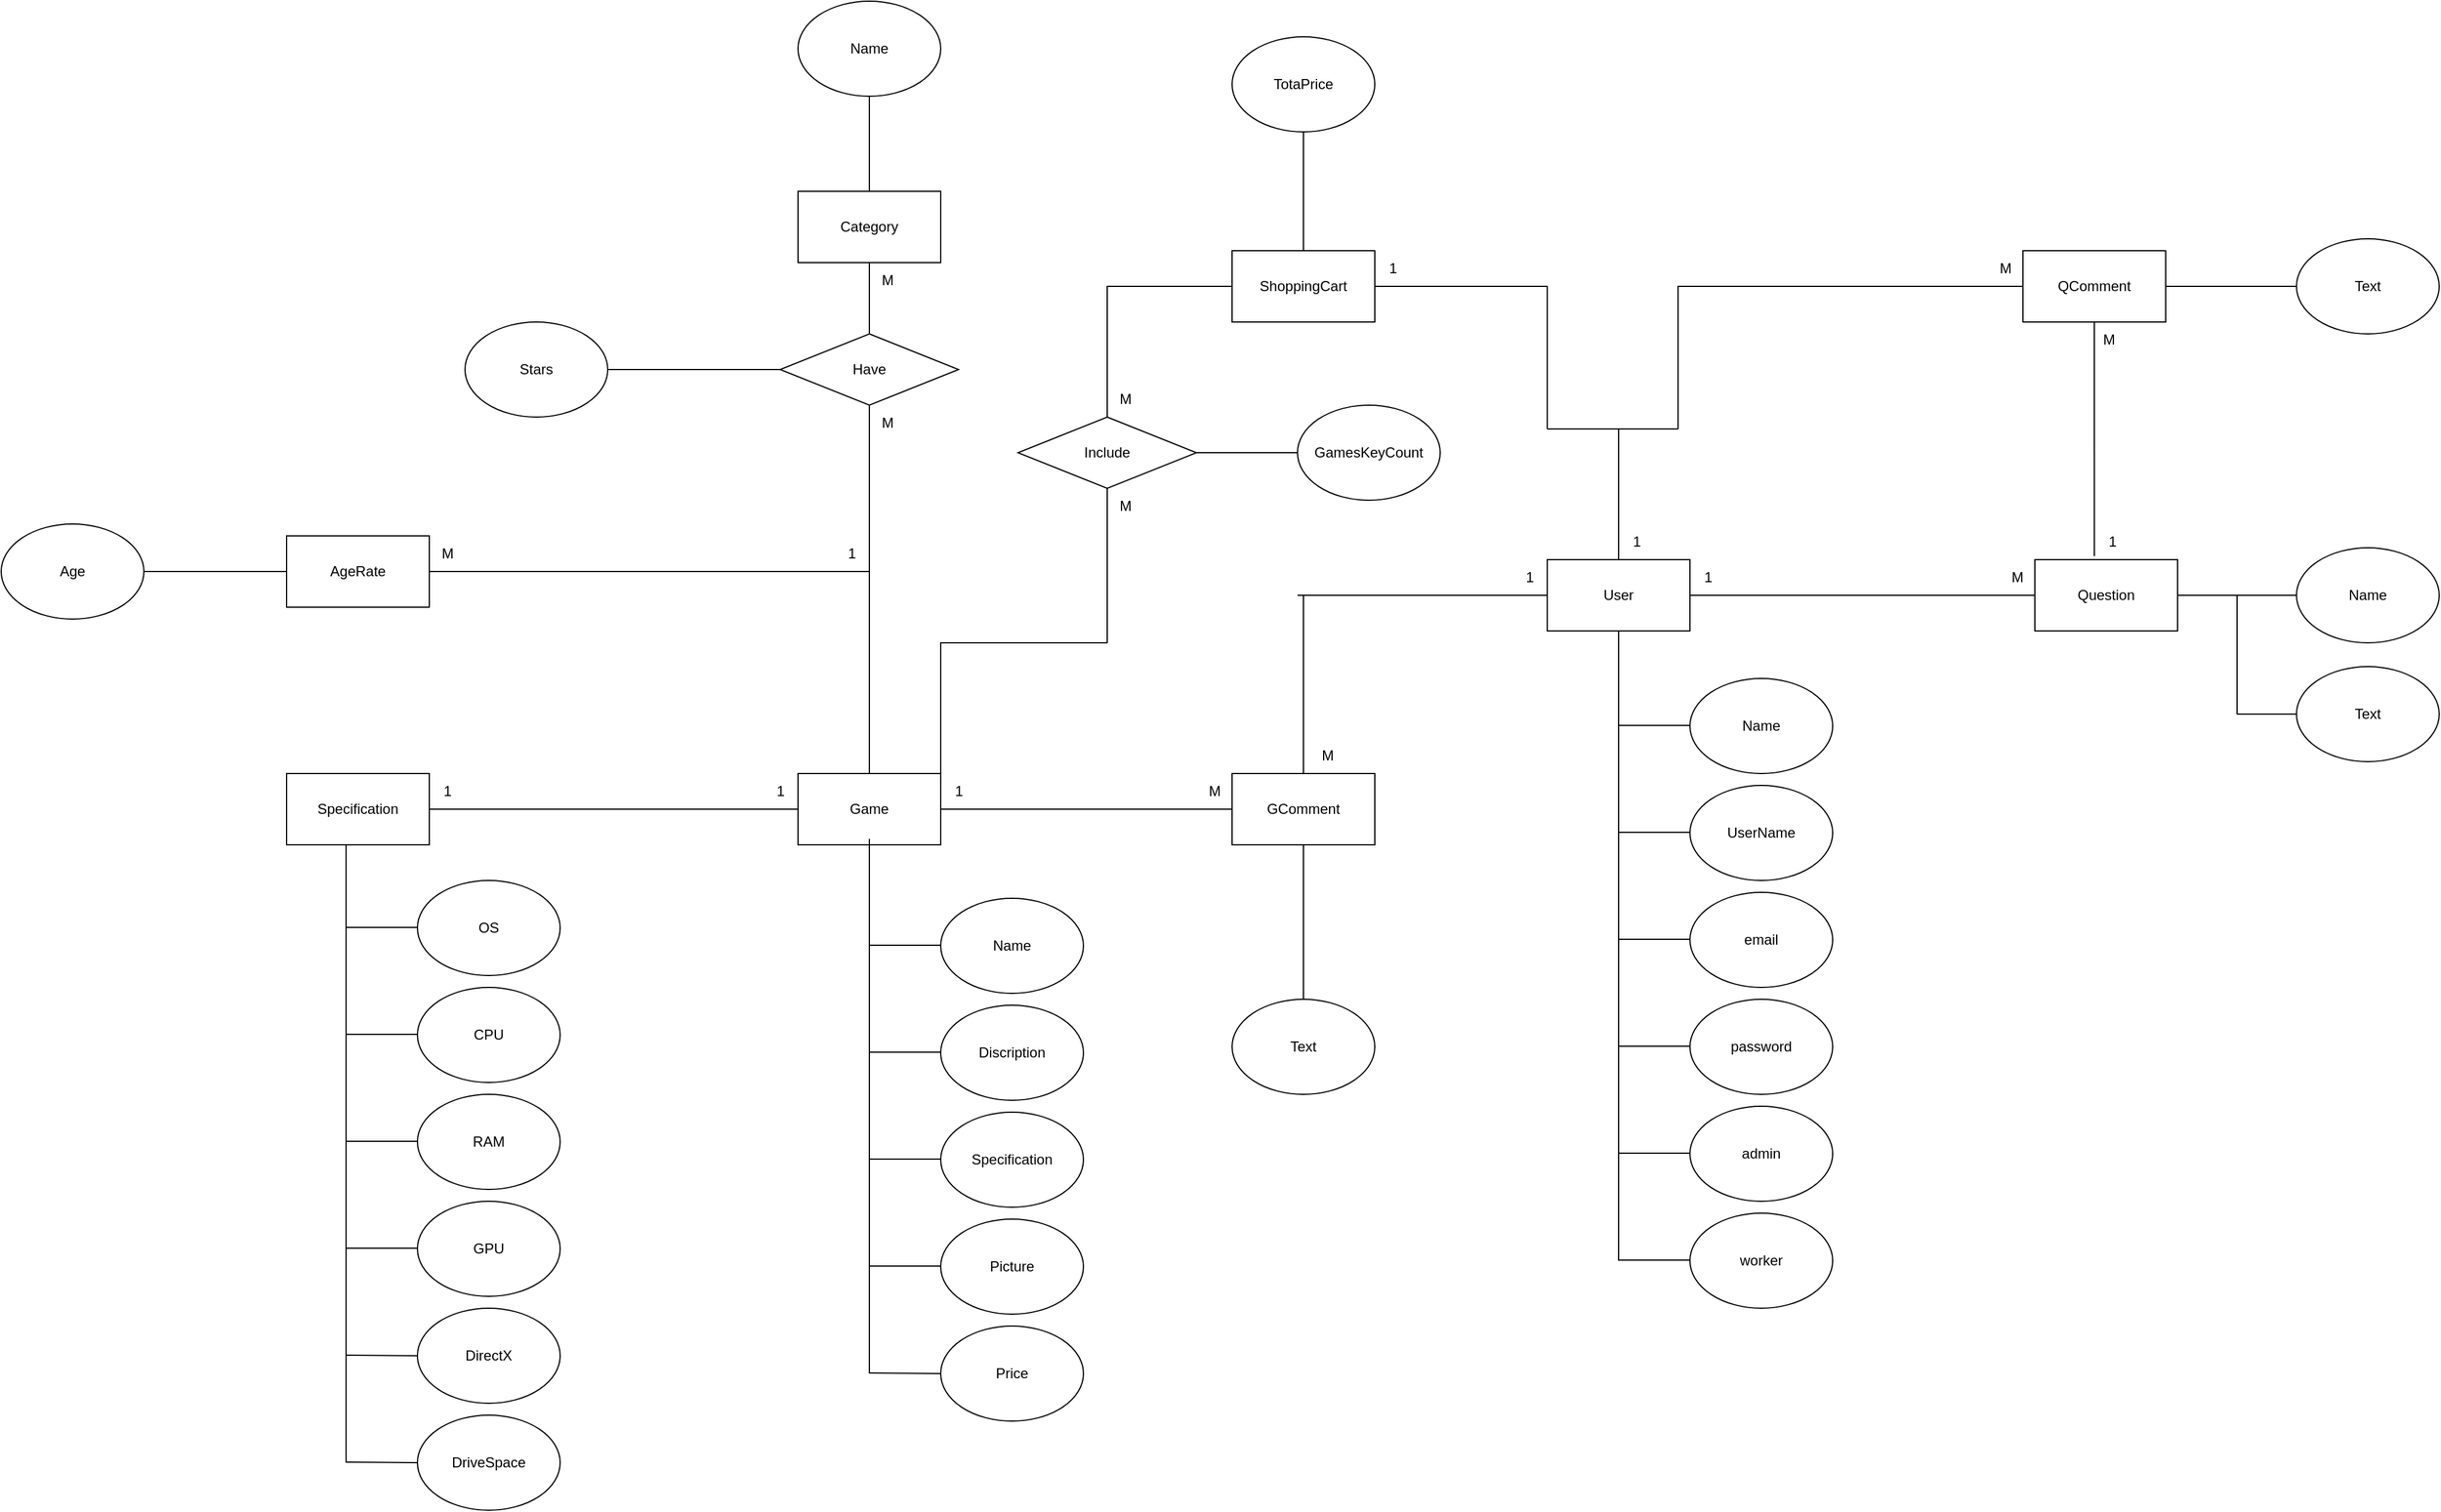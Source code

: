 <mxfile version="21.1.0" type="github">
  <diagram name="Страница 1" id="J2S2CzA0JyalAQO748U5">
    <mxGraphModel dx="4797" dy="2442" grid="1" gridSize="10" guides="1" tooltips="1" connect="1" arrows="1" fold="1" page="1" pageScale="1" pageWidth="827" pageHeight="1169" math="0" shadow="0">
      <root>
        <mxCell id="0" />
        <mxCell id="1" parent="0" />
        <mxCell id="zMtMV4mrz83m1IBiiHHf-2" value="QComment" style="rounded=0;whiteSpace=wrap;html=1;" parent="1" vertex="1">
          <mxGeometry x="770" y="80" width="120" height="60" as="geometry" />
        </mxCell>
        <mxCell id="zMtMV4mrz83m1IBiiHHf-3" value="Question" style="rounded=0;whiteSpace=wrap;html=1;" parent="1" vertex="1">
          <mxGeometry x="780" y="340" width="120" height="60" as="geometry" />
        </mxCell>
        <mxCell id="zMtMV4mrz83m1IBiiHHf-5" value="Game" style="rounded=0;whiteSpace=wrap;html=1;" parent="1" vertex="1">
          <mxGeometry x="-260" y="520" width="120" height="60" as="geometry" />
        </mxCell>
        <mxCell id="zMtMV4mrz83m1IBiiHHf-6" value="ShoppingCart" style="rounded=0;whiteSpace=wrap;html=1;" parent="1" vertex="1">
          <mxGeometry x="105" y="80" width="120" height="60" as="geometry" />
        </mxCell>
        <mxCell id="zMtMV4mrz83m1IBiiHHf-7" value="User" style="rounded=0;whiteSpace=wrap;html=1;" parent="1" vertex="1">
          <mxGeometry x="370" y="340" width="120" height="60" as="geometry" />
        </mxCell>
        <mxCell id="zMtMV4mrz83m1IBiiHHf-9" value="Text" style="ellipse;whiteSpace=wrap;html=1;" parent="1" vertex="1">
          <mxGeometry x="1000" y="70" width="120" height="80" as="geometry" />
        </mxCell>
        <mxCell id="zMtMV4mrz83m1IBiiHHf-13" value="" style="endArrow=none;html=1;rounded=0;exitX=1;exitY=0.5;exitDx=0;exitDy=0;" parent="1" source="zMtMV4mrz83m1IBiiHHf-2" edge="1">
          <mxGeometry width="50" height="50" relative="1" as="geometry">
            <mxPoint x="880" y="250" as="sourcePoint" />
            <mxPoint x="1000" y="110" as="targetPoint" />
          </mxGeometry>
        </mxCell>
        <mxCell id="zMtMV4mrz83m1IBiiHHf-17" value="Name" style="ellipse;whiteSpace=wrap;html=1;" parent="1" vertex="1">
          <mxGeometry x="1000" y="330" width="120" height="80" as="geometry" />
        </mxCell>
        <mxCell id="zMtMV4mrz83m1IBiiHHf-18" value="Text" style="ellipse;whiteSpace=wrap;html=1;" parent="1" vertex="1">
          <mxGeometry x="1000" y="430" width="120" height="80" as="geometry" />
        </mxCell>
        <mxCell id="zMtMV4mrz83m1IBiiHHf-19" value="" style="endArrow=none;html=1;rounded=0;exitX=1;exitY=0.5;exitDx=0;exitDy=0;entryX=0;entryY=0.5;entryDx=0;entryDy=0;" parent="1" source="zMtMV4mrz83m1IBiiHHf-3" edge="1">
          <mxGeometry width="50" height="50" relative="1" as="geometry">
            <mxPoint x="880" y="510" as="sourcePoint" />
            <mxPoint x="1000" y="370" as="targetPoint" />
          </mxGeometry>
        </mxCell>
        <mxCell id="zMtMV4mrz83m1IBiiHHf-20" value="" style="endArrow=none;html=1;rounded=0;" parent="1" edge="1">
          <mxGeometry width="50" height="50" relative="1" as="geometry">
            <mxPoint x="950" y="370" as="sourcePoint" />
            <mxPoint x="950" y="470" as="targetPoint" />
          </mxGeometry>
        </mxCell>
        <mxCell id="zMtMV4mrz83m1IBiiHHf-22" value="" style="endArrow=none;html=1;rounded=0;entryX=0;entryY=0.5;entryDx=0;entryDy=0;" parent="1" target="zMtMV4mrz83m1IBiiHHf-18" edge="1">
          <mxGeometry width="50" height="50" relative="1" as="geometry">
            <mxPoint x="950" y="470" as="sourcePoint" />
            <mxPoint x="1010" y="480" as="targetPoint" />
          </mxGeometry>
        </mxCell>
        <mxCell id="zMtMV4mrz83m1IBiiHHf-23" value="" style="endArrow=none;html=1;rounded=0;exitX=0.417;exitY=-0.05;exitDx=0;exitDy=0;exitPerimeter=0;entryX=0.5;entryY=1;entryDx=0;entryDy=0;" parent="1" source="zMtMV4mrz83m1IBiiHHf-3" target="zMtMV4mrz83m1IBiiHHf-2" edge="1">
          <mxGeometry width="50" height="50" relative="1" as="geometry">
            <mxPoint x="600" y="370" as="sourcePoint" />
            <mxPoint x="830" y="270" as="targetPoint" />
          </mxGeometry>
        </mxCell>
        <mxCell id="zMtMV4mrz83m1IBiiHHf-26" value="" style="endArrow=none;html=1;rounded=0;exitX=1;exitY=0.5;exitDx=0;exitDy=0;entryX=1;entryY=1;entryDx=0;entryDy=0;entryPerimeter=0;" parent="1" source="zMtMV4mrz83m1IBiiHHf-7" target="cEm0epeF5T8bGO8NXPR_-3" edge="1">
          <mxGeometry width="50" height="50" relative="1" as="geometry">
            <mxPoint x="500" y="290" as="sourcePoint" />
            <mxPoint x="790" y="370" as="targetPoint" />
          </mxGeometry>
        </mxCell>
        <mxCell id="zMtMV4mrz83m1IBiiHHf-28" value="" style="endArrow=none;html=1;rounded=0;exitX=0.5;exitY=0;exitDx=0;exitDy=0;" parent="1" source="zMtMV4mrz83m1IBiiHHf-7" edge="1">
          <mxGeometry width="50" height="50" relative="1" as="geometry">
            <mxPoint x="450" y="230" as="sourcePoint" />
            <mxPoint x="370" y="230" as="targetPoint" />
            <Array as="points">
              <mxPoint x="430" y="230" />
            </Array>
          </mxGeometry>
        </mxCell>
        <mxCell id="zMtMV4mrz83m1IBiiHHf-30" value="" style="endArrow=none;html=1;rounded=0;entryX=0;entryY=0.5;entryDx=0;entryDy=0;" parent="1" target="zMtMV4mrz83m1IBiiHHf-2" edge="1">
          <mxGeometry width="50" height="50" relative="1" as="geometry">
            <mxPoint x="480" y="230" as="sourcePoint" />
            <mxPoint x="690" y="210" as="targetPoint" />
            <Array as="points">
              <mxPoint x="480" y="110" />
            </Array>
          </mxGeometry>
        </mxCell>
        <mxCell id="zMtMV4mrz83m1IBiiHHf-31" value="GComment" style="rounded=0;whiteSpace=wrap;html=1;" parent="1" vertex="1">
          <mxGeometry x="105" y="520" width="120" height="60" as="geometry" />
        </mxCell>
        <mxCell id="zMtMV4mrz83m1IBiiHHf-33" value="Text" style="ellipse;whiteSpace=wrap;html=1;" parent="1" vertex="1">
          <mxGeometry x="105" y="710" width="120" height="80" as="geometry" />
        </mxCell>
        <mxCell id="zMtMV4mrz83m1IBiiHHf-34" value="" style="endArrow=none;html=1;rounded=0;exitX=0.5;exitY=1;exitDx=0;exitDy=0;" parent="1" source="zMtMV4mrz83m1IBiiHHf-31" edge="1">
          <mxGeometry width="50" height="50" relative="1" as="geometry">
            <mxPoint x="215" y="690" as="sourcePoint" />
            <mxPoint x="165" y="710" as="targetPoint" />
          </mxGeometry>
        </mxCell>
        <mxCell id="zMtMV4mrz83m1IBiiHHf-39" value="Name" style="ellipse;whiteSpace=wrap;html=1;" parent="1" vertex="1">
          <mxGeometry x="490" y="440" width="120" height="80" as="geometry" />
        </mxCell>
        <mxCell id="zMtMV4mrz83m1IBiiHHf-40" value="UserName" style="ellipse;whiteSpace=wrap;html=1;" parent="1" vertex="1">
          <mxGeometry x="490" y="530" width="120" height="80" as="geometry" />
        </mxCell>
        <mxCell id="zMtMV4mrz83m1IBiiHHf-41" value="email" style="ellipse;whiteSpace=wrap;html=1;" parent="1" vertex="1">
          <mxGeometry x="490" y="620" width="120" height="80" as="geometry" />
        </mxCell>
        <mxCell id="zMtMV4mrz83m1IBiiHHf-42" value="password" style="ellipse;whiteSpace=wrap;html=1;" parent="1" vertex="1">
          <mxGeometry x="490" y="710" width="120" height="80" as="geometry" />
        </mxCell>
        <mxCell id="zMtMV4mrz83m1IBiiHHf-43" value="admin" style="ellipse;whiteSpace=wrap;html=1;" parent="1" vertex="1">
          <mxGeometry x="490" y="800" width="120" height="80" as="geometry" />
        </mxCell>
        <mxCell id="zMtMV4mrz83m1IBiiHHf-44" value="worker" style="ellipse;whiteSpace=wrap;html=1;" parent="1" vertex="1">
          <mxGeometry x="490" y="890" width="120" height="80" as="geometry" />
        </mxCell>
        <mxCell id="zMtMV4mrz83m1IBiiHHf-47" value="" style="endArrow=none;html=1;rounded=0;" parent="1" edge="1">
          <mxGeometry width="50" height="50" relative="1" as="geometry">
            <mxPoint x="430" y="930" as="sourcePoint" />
            <mxPoint x="430" y="400" as="targetPoint" />
          </mxGeometry>
        </mxCell>
        <mxCell id="zMtMV4mrz83m1IBiiHHf-49" value="" style="endArrow=none;html=1;rounded=0;entryX=0;entryY=0.5;entryDx=0;entryDy=0;" parent="1" edge="1">
          <mxGeometry width="50" height="50" relative="1" as="geometry">
            <mxPoint x="430" y="479.5" as="sourcePoint" />
            <mxPoint x="490" y="479.5" as="targetPoint" />
          </mxGeometry>
        </mxCell>
        <mxCell id="zMtMV4mrz83m1IBiiHHf-50" value="" style="endArrow=none;html=1;rounded=0;entryX=0;entryY=0.5;entryDx=0;entryDy=0;" parent="1" edge="1">
          <mxGeometry width="50" height="50" relative="1" as="geometry">
            <mxPoint x="430" y="569.5" as="sourcePoint" />
            <mxPoint x="490" y="569.5" as="targetPoint" />
          </mxGeometry>
        </mxCell>
        <mxCell id="zMtMV4mrz83m1IBiiHHf-51" value="" style="endArrow=none;html=1;rounded=0;entryX=0;entryY=0.5;entryDx=0;entryDy=0;" parent="1" edge="1">
          <mxGeometry width="50" height="50" relative="1" as="geometry">
            <mxPoint x="430" y="659.5" as="sourcePoint" />
            <mxPoint x="490" y="659.5" as="targetPoint" />
          </mxGeometry>
        </mxCell>
        <mxCell id="zMtMV4mrz83m1IBiiHHf-52" value="" style="endArrow=none;html=1;rounded=0;entryX=0;entryY=0.5;entryDx=0;entryDy=0;" parent="1" edge="1">
          <mxGeometry width="50" height="50" relative="1" as="geometry">
            <mxPoint x="430" y="749.5" as="sourcePoint" />
            <mxPoint x="490" y="749.5" as="targetPoint" />
          </mxGeometry>
        </mxCell>
        <mxCell id="zMtMV4mrz83m1IBiiHHf-53" value="" style="endArrow=none;html=1;rounded=0;entryX=0;entryY=0.5;entryDx=0;entryDy=0;" parent="1" edge="1">
          <mxGeometry width="50" height="50" relative="1" as="geometry">
            <mxPoint x="430" y="839.5" as="sourcePoint" />
            <mxPoint x="490" y="839.5" as="targetPoint" />
          </mxGeometry>
        </mxCell>
        <mxCell id="zMtMV4mrz83m1IBiiHHf-54" value="" style="endArrow=none;html=1;rounded=0;entryX=0;entryY=0.5;entryDx=0;entryDy=0;" parent="1" edge="1">
          <mxGeometry width="50" height="50" relative="1" as="geometry">
            <mxPoint x="430" y="929.5" as="sourcePoint" />
            <mxPoint x="490" y="929.5" as="targetPoint" />
          </mxGeometry>
        </mxCell>
        <mxCell id="zMtMV4mrz83m1IBiiHHf-57" value="" style="endArrow=none;html=1;rounded=0;entryX=0;entryY=0.5;entryDx=0;entryDy=0;" parent="1" target="zMtMV4mrz83m1IBiiHHf-7" edge="1">
          <mxGeometry width="50" height="50" relative="1" as="geometry">
            <mxPoint x="160" y="370" as="sourcePoint" />
            <mxPoint x="350" y="440" as="targetPoint" />
          </mxGeometry>
        </mxCell>
        <mxCell id="zMtMV4mrz83m1IBiiHHf-58" value="" style="endArrow=none;html=1;rounded=0;" parent="1" target="zMtMV4mrz83m1IBiiHHf-31" edge="1">
          <mxGeometry width="50" height="50" relative="1" as="geometry">
            <mxPoint x="165" y="370" as="sourcePoint" />
            <mxPoint x="326" y="440" as="targetPoint" />
          </mxGeometry>
        </mxCell>
        <mxCell id="zMtMV4mrz83m1IBiiHHf-62" value="Name" style="ellipse;whiteSpace=wrap;html=1;" parent="1" vertex="1">
          <mxGeometry x="-140" y="625" width="120" height="80" as="geometry" />
        </mxCell>
        <mxCell id="zMtMV4mrz83m1IBiiHHf-63" value="Discription" style="ellipse;whiteSpace=wrap;html=1;" parent="1" vertex="1">
          <mxGeometry x="-140" y="715" width="120" height="80" as="geometry" />
        </mxCell>
        <mxCell id="zMtMV4mrz83m1IBiiHHf-64" value="Specification" style="ellipse;whiteSpace=wrap;html=1;" parent="1" vertex="1">
          <mxGeometry x="-140" y="805" width="120" height="80" as="geometry" />
        </mxCell>
        <mxCell id="zMtMV4mrz83m1IBiiHHf-65" value="Picture" style="ellipse;whiteSpace=wrap;html=1;" parent="1" vertex="1">
          <mxGeometry x="-140" y="895" width="120" height="80" as="geometry" />
        </mxCell>
        <mxCell id="zMtMV4mrz83m1IBiiHHf-66" value="Price" style="ellipse;whiteSpace=wrap;html=1;" parent="1" vertex="1">
          <mxGeometry x="-140" y="985" width="120" height="80" as="geometry" />
        </mxCell>
        <mxCell id="zMtMV4mrz83m1IBiiHHf-68" value="" style="endArrow=none;html=1;rounded=0;" parent="1" edge="1">
          <mxGeometry width="50" height="50" relative="1" as="geometry">
            <mxPoint x="-200" y="1025" as="sourcePoint" />
            <mxPoint x="-200" y="575" as="targetPoint" />
          </mxGeometry>
        </mxCell>
        <mxCell id="zMtMV4mrz83m1IBiiHHf-70" value="" style="endArrow=none;html=1;rounded=0;entryX=0;entryY=0.5;entryDx=0;entryDy=0;" parent="1" edge="1">
          <mxGeometry width="50" height="50" relative="1" as="geometry">
            <mxPoint x="-200" y="664.5" as="sourcePoint" />
            <mxPoint x="-140" y="664.5" as="targetPoint" />
          </mxGeometry>
        </mxCell>
        <mxCell id="zMtMV4mrz83m1IBiiHHf-71" value="" style="endArrow=none;html=1;rounded=0;entryX=0;entryY=0.5;entryDx=0;entryDy=0;" parent="1" edge="1">
          <mxGeometry width="50" height="50" relative="1" as="geometry">
            <mxPoint x="-200" y="754.5" as="sourcePoint" />
            <mxPoint x="-140" y="754.5" as="targetPoint" />
          </mxGeometry>
        </mxCell>
        <mxCell id="zMtMV4mrz83m1IBiiHHf-72" value="" style="endArrow=none;html=1;rounded=0;entryX=0;entryY=0.5;entryDx=0;entryDy=0;" parent="1" edge="1">
          <mxGeometry width="50" height="50" relative="1" as="geometry">
            <mxPoint x="-200" y="844.5" as="sourcePoint" />
            <mxPoint x="-140" y="844.5" as="targetPoint" />
          </mxGeometry>
        </mxCell>
        <mxCell id="zMtMV4mrz83m1IBiiHHf-73" value="" style="endArrow=none;html=1;rounded=0;entryX=0;entryY=0.5;entryDx=0;entryDy=0;" parent="1" edge="1">
          <mxGeometry width="50" height="50" relative="1" as="geometry">
            <mxPoint x="-200" y="934.5" as="sourcePoint" />
            <mxPoint x="-140" y="934.5" as="targetPoint" />
          </mxGeometry>
        </mxCell>
        <mxCell id="zMtMV4mrz83m1IBiiHHf-74" value="" style="endArrow=none;html=1;rounded=0;entryX=0;entryY=0.5;entryDx=0;entryDy=0;" parent="1" edge="1">
          <mxGeometry width="50" height="50" relative="1" as="geometry">
            <mxPoint x="-200" y="1024.5" as="sourcePoint" />
            <mxPoint x="-140" y="1025" as="targetPoint" />
          </mxGeometry>
        </mxCell>
        <mxCell id="zMtMV4mrz83m1IBiiHHf-77" value="" style="endArrow=none;html=1;rounded=0;exitX=1;exitY=0.5;exitDx=0;exitDy=0;entryX=0;entryY=0.5;entryDx=0;entryDy=0;" parent="1" source="zMtMV4mrz83m1IBiiHHf-5" target="zMtMV4mrz83m1IBiiHHf-31" edge="1">
          <mxGeometry width="50" height="50" relative="1" as="geometry">
            <mxPoint x="-100" y="480" as="sourcePoint" />
            <mxPoint x="10" y="540" as="targetPoint" />
          </mxGeometry>
        </mxCell>
        <mxCell id="zMtMV4mrz83m1IBiiHHf-79" value="Category" style="rounded=0;whiteSpace=wrap;html=1;" parent="1" vertex="1">
          <mxGeometry x="-260" y="30" width="120" height="60" as="geometry" />
        </mxCell>
        <mxCell id="zMtMV4mrz83m1IBiiHHf-80" value="AgeRate" style="rounded=0;whiteSpace=wrap;html=1;" parent="1" vertex="1">
          <mxGeometry x="-690" y="320" width="120" height="60" as="geometry" />
        </mxCell>
        <mxCell id="zMtMV4mrz83m1IBiiHHf-81" value="Specification" style="rounded=0;whiteSpace=wrap;html=1;" parent="1" vertex="1">
          <mxGeometry x="-690" y="520" width="120" height="60" as="geometry" />
        </mxCell>
        <mxCell id="zMtMV4mrz83m1IBiiHHf-108" value="OS" style="ellipse;whiteSpace=wrap;html=1;" parent="1" vertex="1">
          <mxGeometry x="-580" y="610" width="120" height="80" as="geometry" />
        </mxCell>
        <mxCell id="zMtMV4mrz83m1IBiiHHf-109" value="CPU" style="ellipse;whiteSpace=wrap;html=1;" parent="1" vertex="1">
          <mxGeometry x="-580" y="700" width="120" height="80" as="geometry" />
        </mxCell>
        <mxCell id="zMtMV4mrz83m1IBiiHHf-110" value="RAM" style="ellipse;whiteSpace=wrap;html=1;" parent="1" vertex="1">
          <mxGeometry x="-580" y="790" width="120" height="80" as="geometry" />
        </mxCell>
        <mxCell id="zMtMV4mrz83m1IBiiHHf-111" value="GPU" style="ellipse;whiteSpace=wrap;html=1;" parent="1" vertex="1">
          <mxGeometry x="-580" y="880" width="120" height="80" as="geometry" />
        </mxCell>
        <mxCell id="zMtMV4mrz83m1IBiiHHf-112" value="DirectX" style="ellipse;whiteSpace=wrap;html=1;" parent="1" vertex="1">
          <mxGeometry x="-580" y="970" width="120" height="80" as="geometry" />
        </mxCell>
        <mxCell id="zMtMV4mrz83m1IBiiHHf-113" value="" style="endArrow=none;html=1;rounded=0;" parent="1" edge="1">
          <mxGeometry width="50" height="50" relative="1" as="geometry">
            <mxPoint x="-640" y="1100" as="sourcePoint" />
            <mxPoint x="-640" y="580" as="targetPoint" />
          </mxGeometry>
        </mxCell>
        <mxCell id="zMtMV4mrz83m1IBiiHHf-115" value="" style="endArrow=none;html=1;rounded=0;entryX=0;entryY=0.5;entryDx=0;entryDy=0;" parent="1" edge="1">
          <mxGeometry width="50" height="50" relative="1" as="geometry">
            <mxPoint x="-640" y="649.5" as="sourcePoint" />
            <mxPoint x="-580" y="649.5" as="targetPoint" />
          </mxGeometry>
        </mxCell>
        <mxCell id="zMtMV4mrz83m1IBiiHHf-116" value="" style="endArrow=none;html=1;rounded=0;entryX=0;entryY=0.5;entryDx=0;entryDy=0;" parent="1" edge="1">
          <mxGeometry width="50" height="50" relative="1" as="geometry">
            <mxPoint x="-640" y="739.5" as="sourcePoint" />
            <mxPoint x="-580" y="739.5" as="targetPoint" />
          </mxGeometry>
        </mxCell>
        <mxCell id="zMtMV4mrz83m1IBiiHHf-117" value="" style="endArrow=none;html=1;rounded=0;entryX=0;entryY=0.5;entryDx=0;entryDy=0;" parent="1" edge="1">
          <mxGeometry width="50" height="50" relative="1" as="geometry">
            <mxPoint x="-640" y="829.5" as="sourcePoint" />
            <mxPoint x="-580" y="829.5" as="targetPoint" />
          </mxGeometry>
        </mxCell>
        <mxCell id="zMtMV4mrz83m1IBiiHHf-118" value="" style="endArrow=none;html=1;rounded=0;entryX=0;entryY=0.5;entryDx=0;entryDy=0;" parent="1" edge="1">
          <mxGeometry width="50" height="50" relative="1" as="geometry">
            <mxPoint x="-640" y="919.5" as="sourcePoint" />
            <mxPoint x="-580" y="919.5" as="targetPoint" />
          </mxGeometry>
        </mxCell>
        <mxCell id="zMtMV4mrz83m1IBiiHHf-119" value="" style="endArrow=none;html=1;rounded=0;entryX=0;entryY=0.5;entryDx=0;entryDy=0;" parent="1" edge="1">
          <mxGeometry width="50" height="50" relative="1" as="geometry">
            <mxPoint x="-640" y="1009.5" as="sourcePoint" />
            <mxPoint x="-580" y="1010" as="targetPoint" />
          </mxGeometry>
        </mxCell>
        <mxCell id="zMtMV4mrz83m1IBiiHHf-120" value="DriveSpace" style="ellipse;whiteSpace=wrap;html=1;" parent="1" vertex="1">
          <mxGeometry x="-580" y="1060" width="120" height="80" as="geometry" />
        </mxCell>
        <mxCell id="zMtMV4mrz83m1IBiiHHf-121" value="" style="endArrow=none;html=1;rounded=0;entryX=0;entryY=0.5;entryDx=0;entryDy=0;" parent="1" edge="1">
          <mxGeometry width="50" height="50" relative="1" as="geometry">
            <mxPoint x="-640" y="1099.5" as="sourcePoint" />
            <mxPoint x="-580" y="1100" as="targetPoint" />
          </mxGeometry>
        </mxCell>
        <mxCell id="zMtMV4mrz83m1IBiiHHf-125" value="" style="endArrow=none;html=1;rounded=0;exitX=1;exitY=0.5;exitDx=0;exitDy=0;entryX=0;entryY=0.5;entryDx=0;entryDy=0;" parent="1" source="zMtMV4mrz83m1IBiiHHf-81" target="zMtMV4mrz83m1IBiiHHf-5" edge="1">
          <mxGeometry width="50" height="50" relative="1" as="geometry">
            <mxPoint x="-350" y="550" as="sourcePoint" />
            <mxPoint x="-310" y="600" as="targetPoint" />
          </mxGeometry>
        </mxCell>
        <mxCell id="zMtMV4mrz83m1IBiiHHf-133" value="Age" style="ellipse;whiteSpace=wrap;html=1;" parent="1" vertex="1">
          <mxGeometry x="-930" y="310" width="120" height="80" as="geometry" />
        </mxCell>
        <mxCell id="zMtMV4mrz83m1IBiiHHf-135" value="" style="endArrow=none;html=1;rounded=0;exitX=0;exitY=0.5;exitDx=0;exitDy=0;" parent="1" source="zMtMV4mrz83m1IBiiHHf-80" edge="1">
          <mxGeometry width="50" height="50" relative="1" as="geometry">
            <mxPoint x="-1030" y="350" as="sourcePoint" />
            <mxPoint x="-810" y="350" as="targetPoint" />
          </mxGeometry>
        </mxCell>
        <mxCell id="zMtMV4mrz83m1IBiiHHf-141" value="" style="endArrow=none;html=1;rounded=0;exitX=0.5;exitY=0;exitDx=0;exitDy=0;entryX=0.5;entryY=1;entryDx=0;entryDy=0;" parent="1" source="zMtMV4mrz83m1IBiiHHf-5" target="zMtMV4mrz83m1IBiiHHf-143" edge="1">
          <mxGeometry width="50" height="50" relative="1" as="geometry">
            <mxPoint x="-170" y="430" as="sourcePoint" />
            <mxPoint x="-200" y="270" as="targetPoint" />
          </mxGeometry>
        </mxCell>
        <mxCell id="zMtMV4mrz83m1IBiiHHf-142" value="" style="endArrow=none;html=1;rounded=0;" parent="1" source="zMtMV4mrz83m1IBiiHHf-80" edge="1">
          <mxGeometry width="50" height="50" relative="1" as="geometry">
            <mxPoint x="-350" y="350" as="sourcePoint" />
            <mxPoint x="-200" y="350" as="targetPoint" />
          </mxGeometry>
        </mxCell>
        <mxCell id="zMtMV4mrz83m1IBiiHHf-143" value="Have" style="rhombus;whiteSpace=wrap;html=1;" parent="1" vertex="1">
          <mxGeometry x="-275" y="150" width="150" height="60" as="geometry" />
        </mxCell>
        <mxCell id="zMtMV4mrz83m1IBiiHHf-144" value="" style="endArrow=none;html=1;rounded=0;entryX=0.5;entryY=1;entryDx=0;entryDy=0;exitX=0.5;exitY=0;exitDx=0;exitDy=0;" parent="1" source="zMtMV4mrz83m1IBiiHHf-143" target="zMtMV4mrz83m1IBiiHHf-79" edge="1">
          <mxGeometry width="50" height="50" relative="1" as="geometry">
            <mxPoint x="-115" y="270" as="sourcePoint" />
            <mxPoint x="-45" y="270" as="targetPoint" />
          </mxGeometry>
        </mxCell>
        <mxCell id="zMtMV4mrz83m1IBiiHHf-147" value="Name" style="ellipse;whiteSpace=wrap;html=1;" parent="1" vertex="1">
          <mxGeometry x="-260" y="-130" width="120" height="80" as="geometry" />
        </mxCell>
        <mxCell id="zMtMV4mrz83m1IBiiHHf-148" value="" style="endArrow=none;html=1;rounded=0;entryX=0.5;entryY=1;entryDx=0;entryDy=0;exitX=0.5;exitY=0;exitDx=0;exitDy=0;" parent="1" source="zMtMV4mrz83m1IBiiHHf-79" edge="1">
          <mxGeometry width="50" height="50" relative="1" as="geometry">
            <mxPoint x="-160" y="20" as="sourcePoint" />
            <mxPoint x="-200.0" y="-50" as="targetPoint" />
          </mxGeometry>
        </mxCell>
        <mxCell id="zMtMV4mrz83m1IBiiHHf-154" value="TotaPrice" style="ellipse;whiteSpace=wrap;html=1;" parent="1" vertex="1">
          <mxGeometry x="105" y="-100" width="120" height="80" as="geometry" />
        </mxCell>
        <mxCell id="cEm0epeF5T8bGO8NXPR_-1" value="1" style="text;html=1;align=center;verticalAlign=middle;resizable=0;points=[];autosize=1;strokeColor=none;fillColor=none;" vertex="1" parent="1">
          <mxGeometry x="490" y="340" width="30" height="30" as="geometry" />
        </mxCell>
        <mxCell id="cEm0epeF5T8bGO8NXPR_-3" value="M" style="text;html=1;align=center;verticalAlign=middle;resizable=0;points=[];autosize=1;strokeColor=none;fillColor=none;" vertex="1" parent="1">
          <mxGeometry x="750" y="340" width="30" height="30" as="geometry" />
        </mxCell>
        <mxCell id="cEm0epeF5T8bGO8NXPR_-4" value="M" style="text;html=1;align=center;verticalAlign=middle;resizable=0;points=[];autosize=1;strokeColor=none;fillColor=none;" vertex="1" parent="1">
          <mxGeometry x="827" y="140" width="30" height="30" as="geometry" />
        </mxCell>
        <mxCell id="cEm0epeF5T8bGO8NXPR_-5" value="1" style="text;html=1;align=center;verticalAlign=middle;resizable=0;points=[];autosize=1;strokeColor=none;fillColor=none;" vertex="1" parent="1">
          <mxGeometry x="830" y="310" width="30" height="30" as="geometry" />
        </mxCell>
        <mxCell id="cEm0epeF5T8bGO8NXPR_-7" value="M" style="text;html=1;align=center;verticalAlign=middle;resizable=0;points=[];autosize=1;strokeColor=none;fillColor=none;" vertex="1" parent="1">
          <mxGeometry x="740" y="80" width="30" height="30" as="geometry" />
        </mxCell>
        <mxCell id="cEm0epeF5T8bGO8NXPR_-9" value="1" style="text;html=1;align=center;verticalAlign=middle;resizable=0;points=[];autosize=1;strokeColor=none;fillColor=none;" vertex="1" parent="1">
          <mxGeometry x="340" y="340" width="30" height="30" as="geometry" />
        </mxCell>
        <mxCell id="cEm0epeF5T8bGO8NXPR_-10" value="M" style="text;html=1;align=center;verticalAlign=middle;resizable=0;points=[];autosize=1;strokeColor=none;fillColor=none;" vertex="1" parent="1">
          <mxGeometry x="170" y="490" width="30" height="30" as="geometry" />
        </mxCell>
        <mxCell id="cEm0epeF5T8bGO8NXPR_-11" value="M" style="text;html=1;align=center;verticalAlign=middle;resizable=0;points=[];autosize=1;strokeColor=none;fillColor=none;" vertex="1" parent="1">
          <mxGeometry x="75" y="520" width="30" height="30" as="geometry" />
        </mxCell>
        <mxCell id="cEm0epeF5T8bGO8NXPR_-12" value="1" style="text;html=1;align=center;verticalAlign=middle;resizable=0;points=[];autosize=1;strokeColor=none;fillColor=none;" vertex="1" parent="1">
          <mxGeometry x="-140" y="520" width="30" height="30" as="geometry" />
        </mxCell>
        <mxCell id="cEm0epeF5T8bGO8NXPR_-15" value="1" style="text;html=1;align=center;verticalAlign=middle;resizable=0;points=[];autosize=1;strokeColor=none;fillColor=none;" vertex="1" parent="1">
          <mxGeometry x="-290" y="520" width="30" height="30" as="geometry" />
        </mxCell>
        <mxCell id="cEm0epeF5T8bGO8NXPR_-16" value="1" style="text;html=1;align=center;verticalAlign=middle;resizable=0;points=[];autosize=1;strokeColor=none;fillColor=none;" vertex="1" parent="1">
          <mxGeometry x="-570" y="520" width="30" height="30" as="geometry" />
        </mxCell>
        <mxCell id="cEm0epeF5T8bGO8NXPR_-17" value="M" style="text;html=1;align=center;verticalAlign=middle;resizable=0;points=[];autosize=1;strokeColor=none;fillColor=none;" vertex="1" parent="1">
          <mxGeometry x="-570" y="320" width="30" height="30" as="geometry" />
        </mxCell>
        <mxCell id="cEm0epeF5T8bGO8NXPR_-18" value="1" style="text;html=1;align=center;verticalAlign=middle;resizable=0;points=[];autosize=1;strokeColor=none;fillColor=none;" vertex="1" parent="1">
          <mxGeometry x="-230" y="320" width="30" height="30" as="geometry" />
        </mxCell>
        <mxCell id="cEm0epeF5T8bGO8NXPR_-19" value="M" style="text;html=1;align=center;verticalAlign=middle;resizable=0;points=[];autosize=1;strokeColor=none;fillColor=none;" vertex="1" parent="1">
          <mxGeometry x="-200" y="210" width="30" height="30" as="geometry" />
        </mxCell>
        <mxCell id="cEm0epeF5T8bGO8NXPR_-20" value="M" style="text;html=1;align=center;verticalAlign=middle;resizable=0;points=[];autosize=1;strokeColor=none;fillColor=none;" vertex="1" parent="1">
          <mxGeometry x="-200" y="90" width="30" height="30" as="geometry" />
        </mxCell>
        <mxCell id="cEm0epeF5T8bGO8NXPR_-21" value="Include" style="rhombus;whiteSpace=wrap;html=1;" vertex="1" parent="1">
          <mxGeometry x="-75" y="220" width="150" height="60" as="geometry" />
        </mxCell>
        <mxCell id="cEm0epeF5T8bGO8NXPR_-22" value="" style="endArrow=none;html=1;rounded=0;entryX=0.5;entryY=1;entryDx=0;entryDy=0;exitX=0.5;exitY=0;exitDx=0;exitDy=0;" edge="1" parent="1" source="zMtMV4mrz83m1IBiiHHf-6">
          <mxGeometry width="50" height="50" relative="1" as="geometry">
            <mxPoint x="224" y="50" as="sourcePoint" />
            <mxPoint x="165" y="-20" as="targetPoint" />
          </mxGeometry>
        </mxCell>
        <mxCell id="cEm0epeF5T8bGO8NXPR_-26" value="" style="endArrow=none;html=1;rounded=0;exitX=1;exitY=0.5;exitDx=0;exitDy=0;" edge="1" parent="1" source="zMtMV4mrz83m1IBiiHHf-6">
          <mxGeometry width="50" height="50" relative="1" as="geometry">
            <mxPoint x="440" y="120" as="sourcePoint" />
            <mxPoint x="370" y="230" as="targetPoint" />
            <Array as="points">
              <mxPoint x="370" y="110" />
            </Array>
          </mxGeometry>
        </mxCell>
        <mxCell id="cEm0epeF5T8bGO8NXPR_-27" value="" style="endArrow=none;html=1;rounded=0;exitX=1;exitY=0;exitDx=0;exitDy=0;" edge="1" parent="1" source="zMtMV4mrz83m1IBiiHHf-5">
          <mxGeometry width="50" height="50" relative="1" as="geometry">
            <mxPoint x="-30" y="540" as="sourcePoint" />
            <mxPoint y="410" as="targetPoint" />
            <Array as="points">
              <mxPoint x="-140" y="410" />
            </Array>
          </mxGeometry>
        </mxCell>
        <mxCell id="cEm0epeF5T8bGO8NXPR_-28" value="" style="endArrow=none;html=1;rounded=0;entryX=0.5;entryY=1;entryDx=0;entryDy=0;" edge="1" parent="1" target="cEm0epeF5T8bGO8NXPR_-21">
          <mxGeometry width="50" height="50" relative="1" as="geometry">
            <mxPoint y="410" as="sourcePoint" />
            <mxPoint x="50" y="260" as="targetPoint" />
          </mxGeometry>
        </mxCell>
        <mxCell id="cEm0epeF5T8bGO8NXPR_-29" value="M" style="text;html=1;align=center;verticalAlign=middle;resizable=0;points=[];autosize=1;strokeColor=none;fillColor=none;" vertex="1" parent="1">
          <mxGeometry y="280" width="30" height="30" as="geometry" />
        </mxCell>
        <mxCell id="cEm0epeF5T8bGO8NXPR_-30" value="" style="endArrow=none;html=1;rounded=0;exitX=0;exitY=0.5;exitDx=0;exitDy=0;entryX=0.5;entryY=0;entryDx=0;entryDy=0;" edge="1" parent="1" source="zMtMV4mrz83m1IBiiHHf-6" target="cEm0epeF5T8bGO8NXPR_-21">
          <mxGeometry width="50" height="50" relative="1" as="geometry">
            <mxPoint x="30" y="109" as="sourcePoint" />
            <mxPoint x="-100" y="109" as="targetPoint" />
            <Array as="points">
              <mxPoint y="110" />
            </Array>
          </mxGeometry>
        </mxCell>
        <mxCell id="cEm0epeF5T8bGO8NXPR_-31" value="M" style="text;html=1;align=center;verticalAlign=middle;resizable=0;points=[];autosize=1;strokeColor=none;fillColor=none;" vertex="1" parent="1">
          <mxGeometry y="190" width="30" height="30" as="geometry" />
        </mxCell>
        <mxCell id="cEm0epeF5T8bGO8NXPR_-32" value="" style="endArrow=none;html=1;rounded=0;entryX=0;entryY=0.5;entryDx=0;entryDy=0;exitX=1;exitY=0.5;exitDx=0;exitDy=0;" edge="1" parent="1" source="cEm0epeF5T8bGO8NXPR_-37" target="zMtMV4mrz83m1IBiiHHf-143">
          <mxGeometry width="50" height="50" relative="1" as="geometry">
            <mxPoint x="-410" y="180" as="sourcePoint" />
            <mxPoint x="-320" y="179.5" as="targetPoint" />
          </mxGeometry>
        </mxCell>
        <mxCell id="cEm0epeF5T8bGO8NXPR_-33" value="" style="endArrow=none;html=1;rounded=0;exitX=1;exitY=0.5;exitDx=0;exitDy=0;entryX=0;entryY=0.5;entryDx=0;entryDy=0;" edge="1" parent="1" source="cEm0epeF5T8bGO8NXPR_-21" target="cEm0epeF5T8bGO8NXPR_-34">
          <mxGeometry width="50" height="50" relative="1" as="geometry">
            <mxPoint x="97.5" y="249.5" as="sourcePoint" />
            <mxPoint x="160" y="250" as="targetPoint" />
          </mxGeometry>
        </mxCell>
        <mxCell id="cEm0epeF5T8bGO8NXPR_-34" value="GamesKeyCount" style="ellipse;whiteSpace=wrap;html=1;" vertex="1" parent="1">
          <mxGeometry x="160" y="210" width="120" height="80" as="geometry" />
        </mxCell>
        <mxCell id="cEm0epeF5T8bGO8NXPR_-37" value="Stars" style="ellipse;whiteSpace=wrap;html=1;" vertex="1" parent="1">
          <mxGeometry x="-540" y="140" width="120" height="80" as="geometry" />
        </mxCell>
        <mxCell id="cEm0epeF5T8bGO8NXPR_-38" value="1" style="text;html=1;align=center;verticalAlign=middle;resizable=0;points=[];autosize=1;strokeColor=none;fillColor=none;" vertex="1" parent="1">
          <mxGeometry x="430" y="310" width="30" height="30" as="geometry" />
        </mxCell>
        <mxCell id="cEm0epeF5T8bGO8NXPR_-39" value="1" style="text;html=1;align=center;verticalAlign=middle;resizable=0;points=[];autosize=1;strokeColor=none;fillColor=none;" vertex="1" parent="1">
          <mxGeometry x="225" y="80" width="30" height="30" as="geometry" />
        </mxCell>
        <mxCell id="cEm0epeF5T8bGO8NXPR_-41" value="" style="endArrow=none;html=1;rounded=0;" edge="1" parent="1">
          <mxGeometry width="50" height="50" relative="1" as="geometry">
            <mxPoint x="430" y="230" as="sourcePoint" />
            <mxPoint x="480" y="230" as="targetPoint" />
          </mxGeometry>
        </mxCell>
      </root>
    </mxGraphModel>
  </diagram>
</mxfile>
